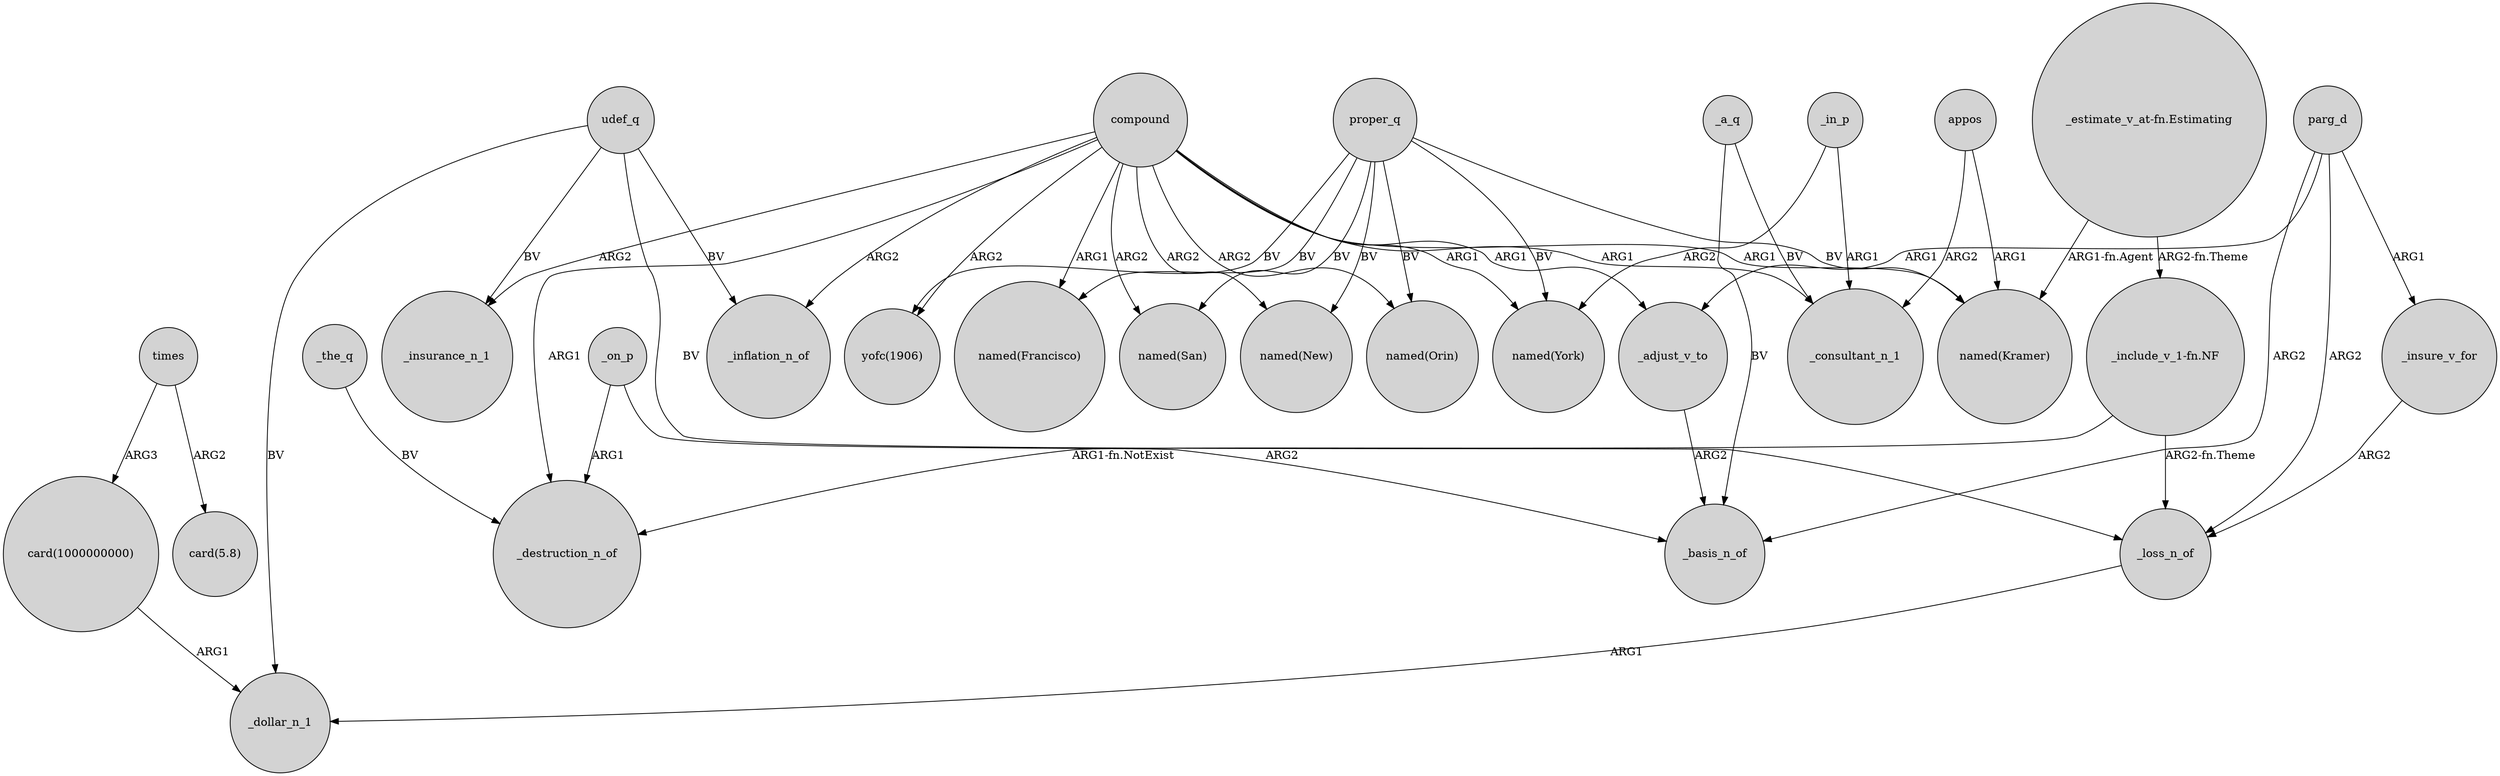 digraph {
	node [shape=circle style=filled]
	_on_p -> _destruction_n_of [label=ARG1]
	udef_q -> _inflation_n_of [label=BV]
	appos -> "named(Kramer)" [label=ARG1]
	_in_p -> _consultant_n_1 [label=ARG1]
	compound -> "named(New)" [label=ARG2]
	"_estimate_v_at-fn.Estimating" -> "_include_v_1-fn.NF" [label="ARG2-fn.Theme"]
	compound -> _insurance_n_1 [label=ARG2]
	proper_q -> "named(Francisco)" [label=BV]
	compound -> "yofc(1906)" [label=ARG2]
	compound -> "named(San)" [label=ARG2]
	proper_q -> "named(New)" [label=BV]
	parg_d -> _adjust_v_to [label=ARG1]
	parg_d -> _basis_n_of [label=ARG2]
	udef_q -> _insurance_n_1 [label=BV]
	_loss_n_of -> _dollar_n_1 [label=ARG1]
	compound -> "named(Kramer)" [label=ARG1]
	compound -> _destruction_n_of [label=ARG1]
	_insure_v_for -> _loss_n_of [label=ARG2]
	_the_q -> _destruction_n_of [label=BV]
	appos -> _consultant_n_1 [label=ARG2]
	proper_q -> "named(Kramer)" [label=BV]
	_a_q -> _basis_n_of [label=BV]
	times -> "card(5.8)" [label=ARG2]
	times -> "card(1000000000)" [label=ARG3]
	compound -> _consultant_n_1 [label=ARG1]
	_adjust_v_to -> _basis_n_of [label=ARG2]
	parg_d -> _loss_n_of [label=ARG2]
	compound -> "named(York)" [label=ARG1]
	_a_q -> _consultant_n_1 [label=BV]
	parg_d -> _insure_v_for [label=ARG1]
	compound -> _inflation_n_of [label=ARG2]
	compound -> _adjust_v_to [label=ARG1]
	compound -> "named(Orin)" [label=ARG2]
	compound -> "named(Francisco)" [label=ARG1]
	proper_q -> "named(Orin)" [label=BV]
	_in_p -> "named(York)" [label=ARG2]
	"_include_v_1-fn.NF" -> _loss_n_of [label="ARG2-fn.Theme"]
	_on_p -> _basis_n_of [label=ARG2]
	proper_q -> "named(San)" [label=BV]
	"_estimate_v_at-fn.Estimating" -> "named(Kramer)" [label="ARG1-fn.Agent"]
	proper_q -> "yofc(1906)" [label=BV]
	"card(1000000000)" -> _dollar_n_1 [label=ARG1]
	proper_q -> "named(York)" [label=BV]
	"_include_v_1-fn.NF" -> _destruction_n_of [label="ARG1-fn.NotExist"]
	udef_q -> _loss_n_of [label=BV]
	udef_q -> _dollar_n_1 [label=BV]
}
